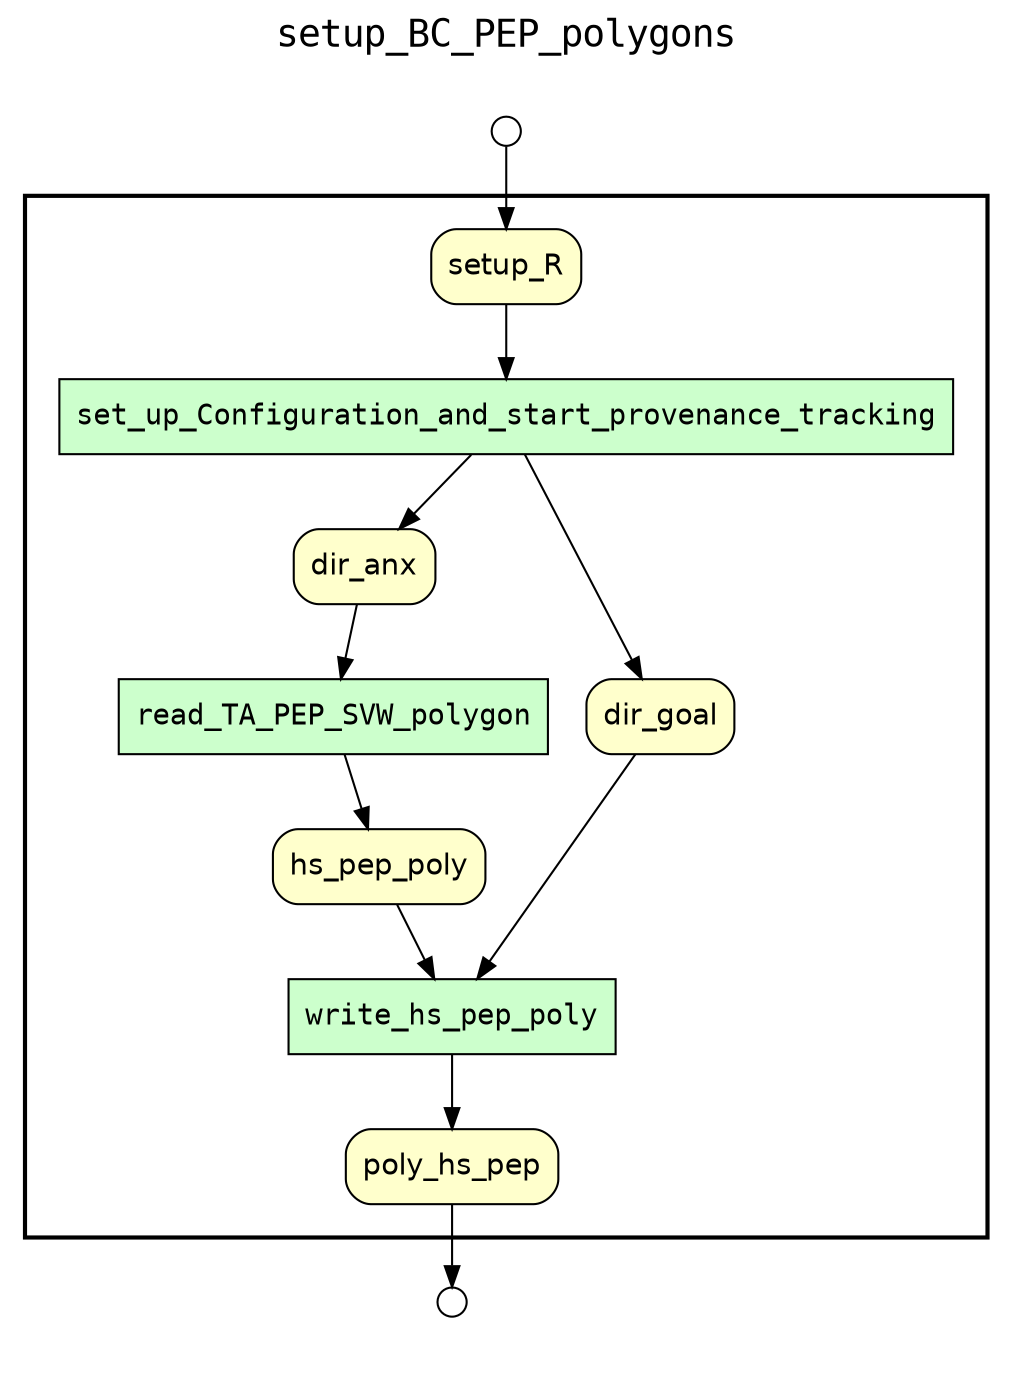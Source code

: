 
digraph yw_data_view {
rankdir=TB
fontname=Courier; fontsize=18; labelloc=t
label="setup_BC_PEP_polygons"
subgraph cluster_workflow { label=""; color=black; penwidth=2
subgraph cluster_workflow_inner { label=""; color=white
node[shape=box style="filled" fillcolor="#CCFFCC" peripheries=1 fontname=Courier]
write_hs_pep_poly
read_TA_PEP_SVW_polygon
set_up_Configuration_and_start_provenance_tracking
node[shape=box style="filled" fillcolor="#CCFFCC" peripheries=1 fontname=Courier]
node[shape=box style="rounded,filled" fillcolor="#FFFFCC" peripheries=1 fontname=Helvetica]
setup_R
dir_anx
dir_goal
hs_pep_poly
poly_hs_pep
node[shape=box style="rounded,filled" fillcolor="#FFFFFF" peripheries=1 fontname=Helvetica]
}}
subgraph cluster_inflows { label=""; color=white; penwidth=2
subgraph cluster_inflows_inner { label=""; color=white
node[shape=circle fillcolor="#FFFFFF" peripheries=1 width=0.2]
setup_R_inflow [label=""]
}}
subgraph cluster_outflows { label=""; color=white; penwidth=2
subgraph cluster_outflows_inner { label=""; color=white
node[shape=circle fillcolor="#FFFFFF" peripheries=1 width=0.2]
poly_hs_pep_outflow [label=""]
}}
write_hs_pep_poly -> poly_hs_pep
read_TA_PEP_SVW_polygon -> hs_pep_poly
set_up_Configuration_and_start_provenance_tracking -> dir_goal
set_up_Configuration_and_start_provenance_tracking -> dir_anx
setup_R -> set_up_Configuration_and_start_provenance_tracking
dir_anx -> read_TA_PEP_SVW_polygon
dir_goal -> write_hs_pep_poly
hs_pep_poly -> write_hs_pep_poly
setup_R_inflow -> setup_R
poly_hs_pep -> poly_hs_pep_outflow
}

